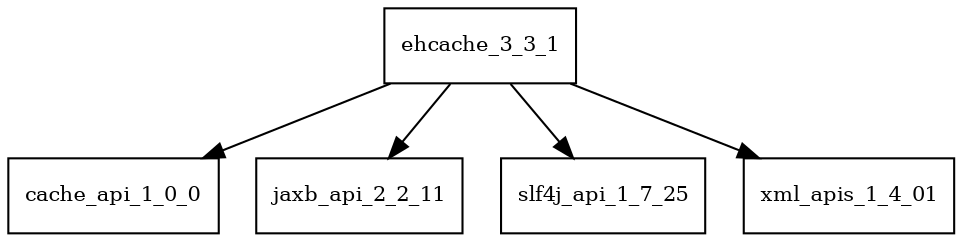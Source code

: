 digraph ehcache_3_3_1_dependencies {
  node [shape = box, fontsize=10.0];
  ehcache_3_3_1 -> cache_api_1_0_0;
  ehcache_3_3_1 -> jaxb_api_2_2_11;
  ehcache_3_3_1 -> slf4j_api_1_7_25;
  ehcache_3_3_1 -> xml_apis_1_4_01;
}
